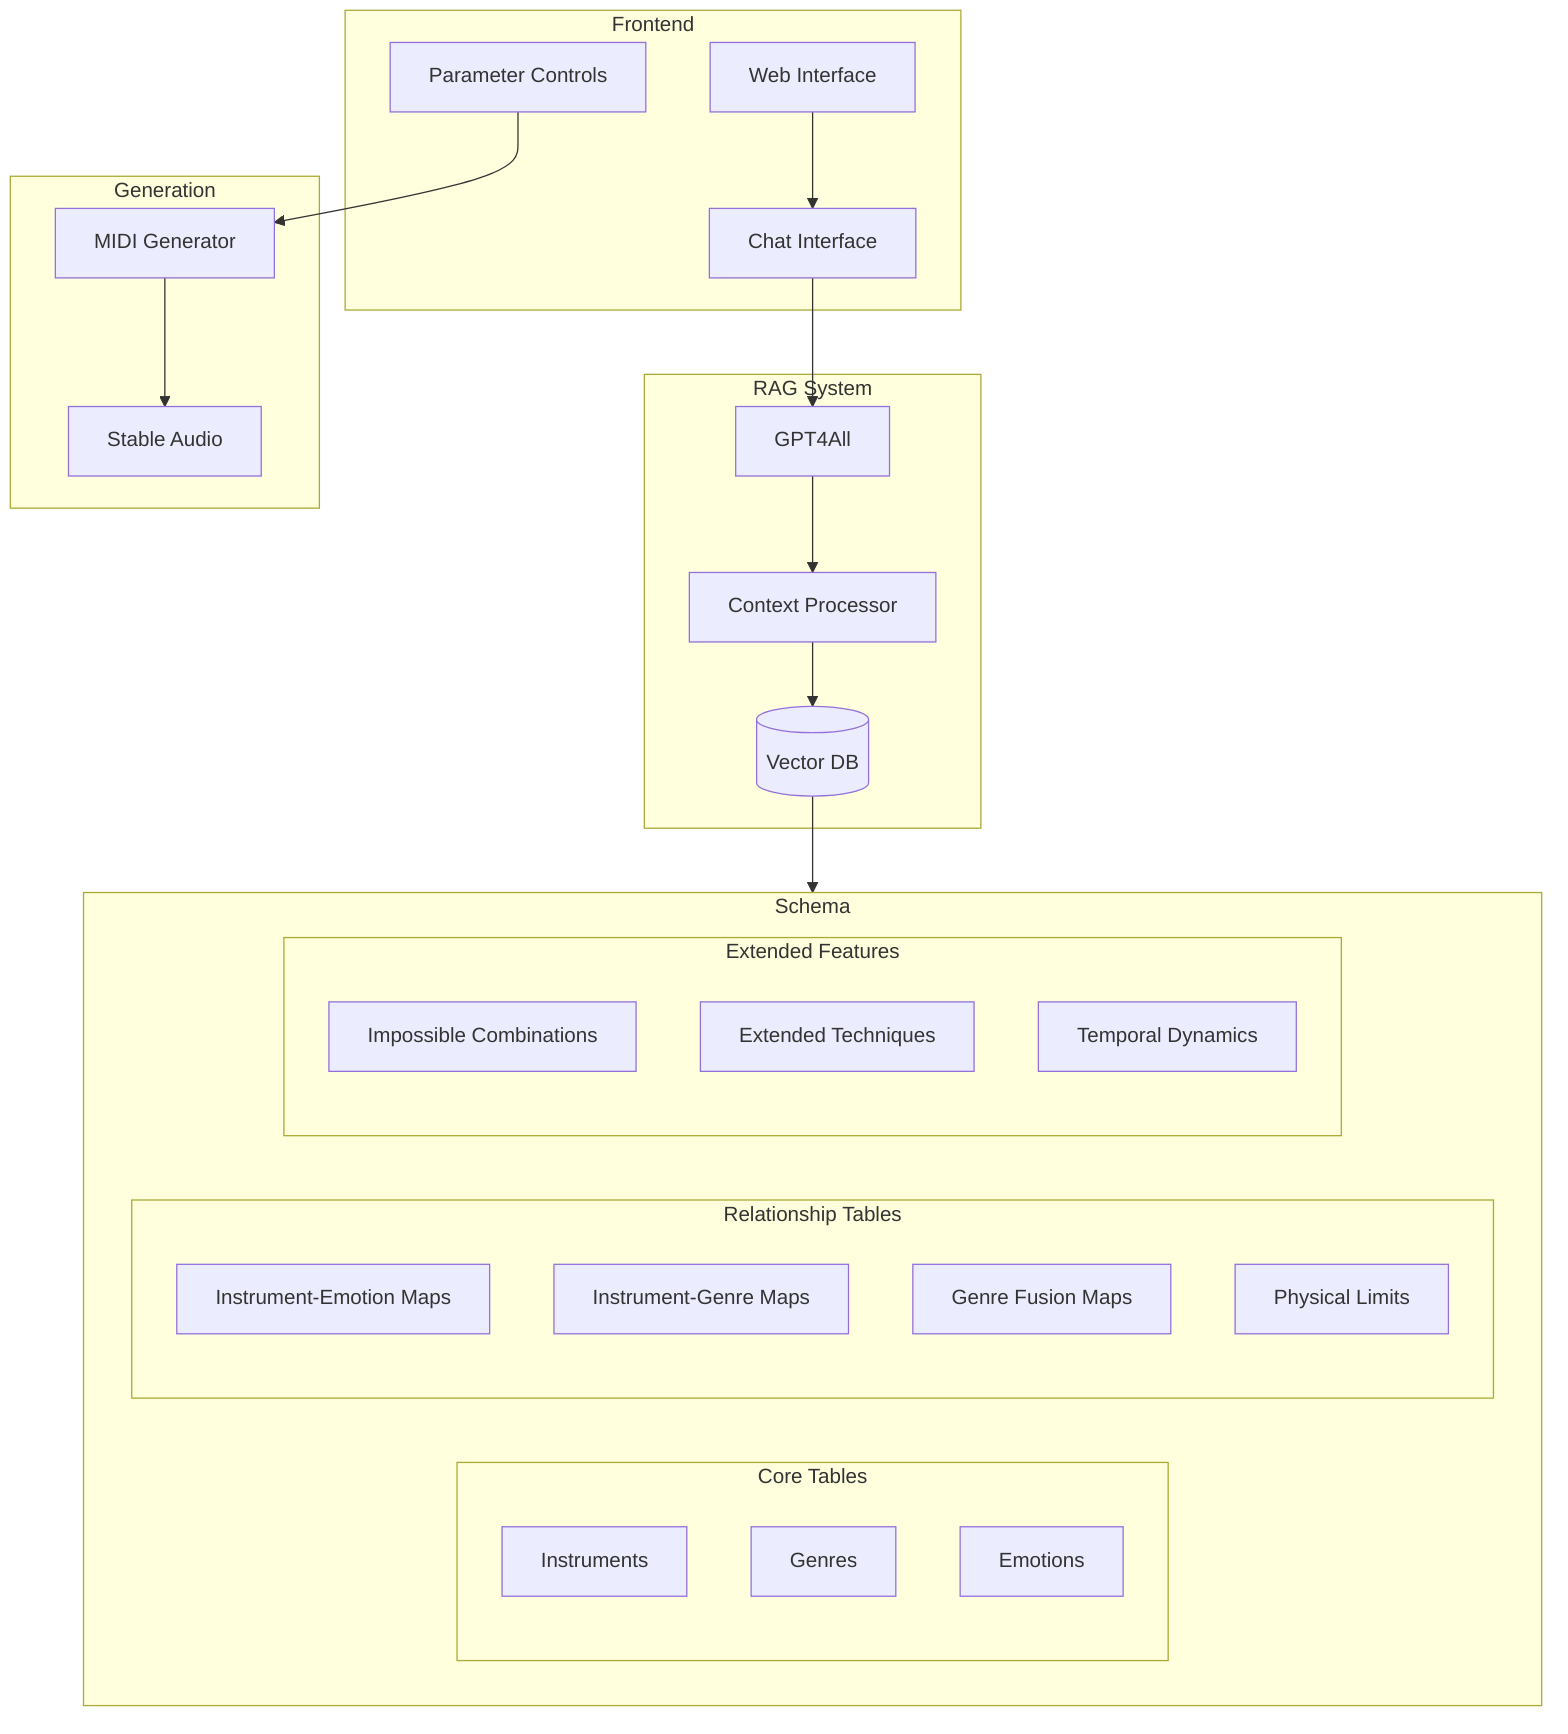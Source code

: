 flowchart TD
    subgraph Frontend
        UI[Web Interface]
        Chat[Chat Interface]
        PM[Parameter Controls]
    end

    subgraph RAG System
        GPT[GPT4All]
        VDB[(Vector DB)]
        CP[Context Processor]
    end

    subgraph Schema
        subgraph Core Tables
            INS[Instruments]
            GEN[Genres]
            EMO[Emotions]
        end
        
        subgraph Relationship Tables
            IE[Instrument-Emotion Maps]
            IG[Instrument-Genre Maps]
            GF[Genre Fusion Maps]
            PL[Physical Limits]
        end
        
        subgraph Extended Features
            IMP[Impossible Combinations]
            ET[Extended Techniques]
            TD[Temporal Dynamics]
        end
    end

    subgraph Generation
        MIDI[MIDI Generator]
        SA[Stable Audio]
    end

    UI --> Chat
    Chat --> GPT
    GPT --> CP
    CP --> VDB
    VDB --> Schema
    PM --> MIDI
    MIDI --> SA